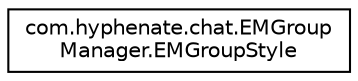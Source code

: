 digraph "类继承关系图"
{
  edge [fontname="Helvetica",fontsize="10",labelfontname="Helvetica",labelfontsize="10"];
  node [fontname="Helvetica",fontsize="10",shape=record];
  rankdir="LR";
  Node1 [label="com.hyphenate.chat.EMGroup\lManager.EMGroupStyle",height=0.2,width=0.4,color="black", fillcolor="white", style="filled",URL="$enumcom_1_1hyphenate_1_1chat_1_1EMGroupManager_1_1EMGroupStyle.html"];
}
